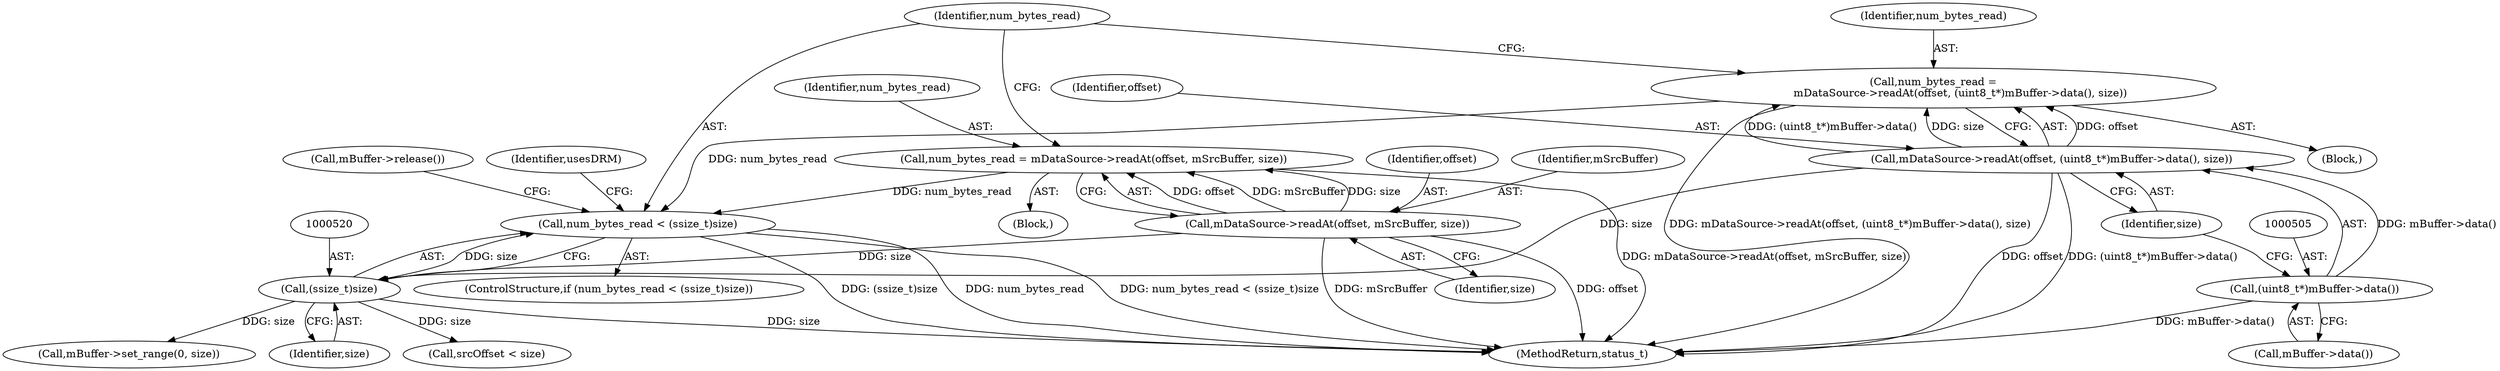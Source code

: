 digraph "0_Android_d48f0f145f8f0f4472bc0af668ac9a8bce44ba9b_0@API" {
"1000517" [label="(Call,num_bytes_read < (ssize_t)size)"];
"1000510" [label="(Call,num_bytes_read = mDataSource->readAt(offset, mSrcBuffer, size))"];
"1000512" [label="(Call,mDataSource->readAt(offset, mSrcBuffer, size))"];
"1000500" [label="(Call,num_bytes_read =\n                mDataSource->readAt(offset, (uint8_t*)mBuffer->data(), size))"];
"1000502" [label="(Call,mDataSource->readAt(offset, (uint8_t*)mBuffer->data(), size))"];
"1000504" [label="(Call,(uint8_t*)mBuffer->data())"];
"1000519" [label="(Call,(ssize_t)size)"];
"1000504" [label="(Call,(uint8_t*)mBuffer->data())"];
"1000516" [label="(ControlStructure,if (num_bytes_read < (ssize_t)size))"];
"1000536" [label="(Call,mBuffer->set_range(0, size))"];
"1000500" [label="(Call,num_bytes_read =\n                mDataSource->readAt(offset, (uint8_t*)mBuffer->data(), size))"];
"1000519" [label="(Call,(ssize_t)size)"];
"1000518" [label="(Identifier,num_bytes_read)"];
"1000710" [label="(MethodReturn,status_t)"];
"1000509" [label="(Block,)"];
"1000513" [label="(Identifier,offset)"];
"1000506" [label="(Call,mBuffer->data())"];
"1000510" [label="(Call,num_bytes_read = mDataSource->readAt(offset, mSrcBuffer, size))"];
"1000512" [label="(Call,mDataSource->readAt(offset, mSrcBuffer, size))"];
"1000507" [label="(Identifier,size)"];
"1000523" [label="(Call,mBuffer->release())"];
"1000499" [label="(Block,)"];
"1000521" [label="(Identifier,size)"];
"1000503" [label="(Identifier,offset)"];
"1000511" [label="(Identifier,num_bytes_read)"];
"1000501" [label="(Identifier,num_bytes_read)"];
"1000517" [label="(Call,num_bytes_read < (ssize_t)size)"];
"1000530" [label="(Identifier,usesDRM)"];
"1000556" [label="(Call,srcOffset < size)"];
"1000515" [label="(Identifier,size)"];
"1000502" [label="(Call,mDataSource->readAt(offset, (uint8_t*)mBuffer->data(), size))"];
"1000514" [label="(Identifier,mSrcBuffer)"];
"1000517" -> "1000516"  [label="AST: "];
"1000517" -> "1000519"  [label="CFG: "];
"1000518" -> "1000517"  [label="AST: "];
"1000519" -> "1000517"  [label="AST: "];
"1000523" -> "1000517"  [label="CFG: "];
"1000530" -> "1000517"  [label="CFG: "];
"1000517" -> "1000710"  [label="DDG: (ssize_t)size"];
"1000517" -> "1000710"  [label="DDG: num_bytes_read"];
"1000517" -> "1000710"  [label="DDG: num_bytes_read < (ssize_t)size"];
"1000510" -> "1000517"  [label="DDG: num_bytes_read"];
"1000500" -> "1000517"  [label="DDG: num_bytes_read"];
"1000519" -> "1000517"  [label="DDG: size"];
"1000510" -> "1000509"  [label="AST: "];
"1000510" -> "1000512"  [label="CFG: "];
"1000511" -> "1000510"  [label="AST: "];
"1000512" -> "1000510"  [label="AST: "];
"1000518" -> "1000510"  [label="CFG: "];
"1000510" -> "1000710"  [label="DDG: mDataSource->readAt(offset, mSrcBuffer, size)"];
"1000512" -> "1000510"  [label="DDG: offset"];
"1000512" -> "1000510"  [label="DDG: mSrcBuffer"];
"1000512" -> "1000510"  [label="DDG: size"];
"1000512" -> "1000515"  [label="CFG: "];
"1000513" -> "1000512"  [label="AST: "];
"1000514" -> "1000512"  [label="AST: "];
"1000515" -> "1000512"  [label="AST: "];
"1000512" -> "1000710"  [label="DDG: offset"];
"1000512" -> "1000710"  [label="DDG: mSrcBuffer"];
"1000512" -> "1000519"  [label="DDG: size"];
"1000500" -> "1000499"  [label="AST: "];
"1000500" -> "1000502"  [label="CFG: "];
"1000501" -> "1000500"  [label="AST: "];
"1000502" -> "1000500"  [label="AST: "];
"1000518" -> "1000500"  [label="CFG: "];
"1000500" -> "1000710"  [label="DDG: mDataSource->readAt(offset, (uint8_t*)mBuffer->data(), size)"];
"1000502" -> "1000500"  [label="DDG: offset"];
"1000502" -> "1000500"  [label="DDG: (uint8_t*)mBuffer->data()"];
"1000502" -> "1000500"  [label="DDG: size"];
"1000502" -> "1000507"  [label="CFG: "];
"1000503" -> "1000502"  [label="AST: "];
"1000504" -> "1000502"  [label="AST: "];
"1000507" -> "1000502"  [label="AST: "];
"1000502" -> "1000710"  [label="DDG: offset"];
"1000502" -> "1000710"  [label="DDG: (uint8_t*)mBuffer->data()"];
"1000504" -> "1000502"  [label="DDG: mBuffer->data()"];
"1000502" -> "1000519"  [label="DDG: size"];
"1000504" -> "1000506"  [label="CFG: "];
"1000505" -> "1000504"  [label="AST: "];
"1000506" -> "1000504"  [label="AST: "];
"1000507" -> "1000504"  [label="CFG: "];
"1000504" -> "1000710"  [label="DDG: mBuffer->data()"];
"1000519" -> "1000521"  [label="CFG: "];
"1000520" -> "1000519"  [label="AST: "];
"1000521" -> "1000519"  [label="AST: "];
"1000519" -> "1000710"  [label="DDG: size"];
"1000519" -> "1000536"  [label="DDG: size"];
"1000519" -> "1000556"  [label="DDG: size"];
}
